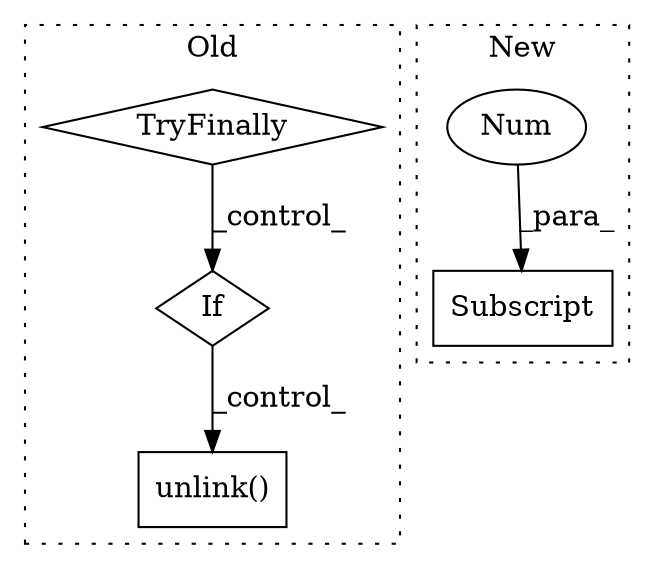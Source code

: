 digraph G {
subgraph cluster0 {
1 [label="unlink()" a="75" s="2415" l="28" shape="box"];
3 [label="TryFinally" a="64" s="1618" l="0" shape="diamond"];
5 [label="If" a="96" s="2335" l="3" shape="diamond"];
label = "Old";
style="dotted";
}
subgraph cluster1 {
2 [label="Subscript" a="63" s="1979,0" l="18,0" shape="box"];
4 [label="Num" a="76" s="1995" l="1" shape="ellipse"];
label = "New";
style="dotted";
}
3 -> 5 [label="_control_"];
4 -> 2 [label="_para_"];
5 -> 1 [label="_control_"];
}